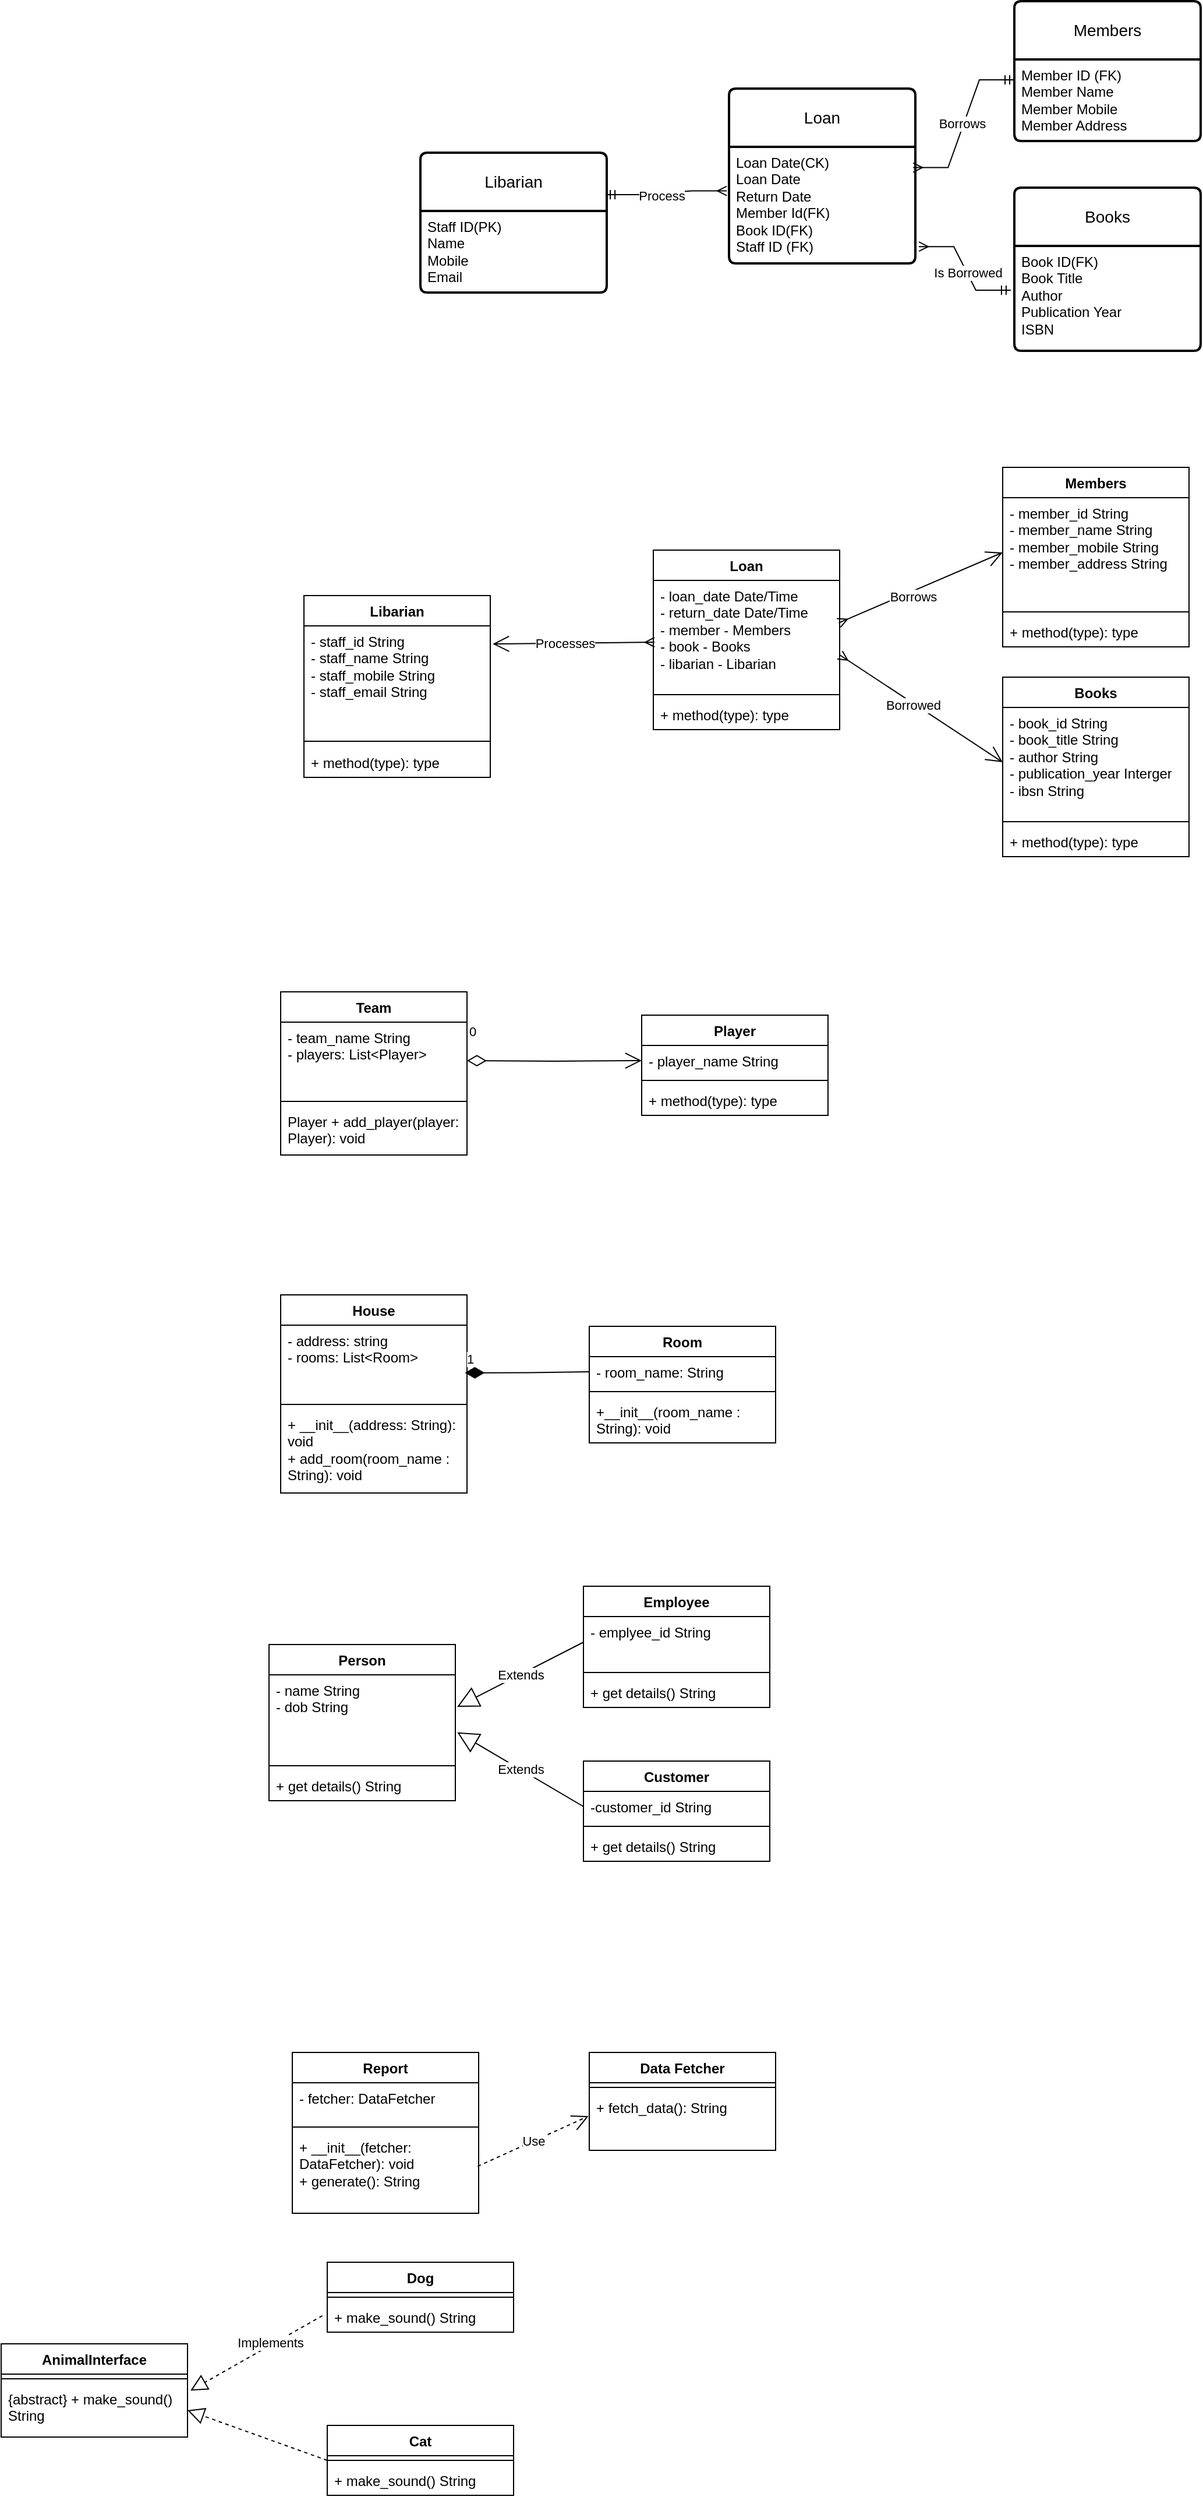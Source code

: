 <mxfile version="24.4.9" type="github">
  <diagram name="Page-1" id="__DIU5h5kTY2vrSWCCUe">
    <mxGraphModel dx="1446" dy="1442" grid="1" gridSize="10" guides="1" tooltips="1" connect="1" arrows="1" fold="1" page="1" pageScale="1" pageWidth="850" pageHeight="1100" math="0" shadow="0">
      <root>
        <mxCell id="0" />
        <mxCell id="1" parent="0" />
        <mxCell id="IKmc-VJ2x0gXi0Ftxa_Y-1" value="Books" style="swimlane;childLayout=stackLayout;horizontal=1;startSize=50;horizontalStack=0;rounded=1;fontSize=14;fontStyle=0;strokeWidth=2;resizeParent=0;resizeLast=1;shadow=0;dashed=0;align=center;arcSize=4;whiteSpace=wrap;html=1;" vertex="1" parent="1">
          <mxGeometry x="710" y="-540" width="160" height="140" as="geometry" />
        </mxCell>
        <mxCell id="IKmc-VJ2x0gXi0Ftxa_Y-2" value="Book ID(FK)&lt;div&gt;Book Title&lt;/div&gt;&lt;div&gt;Author&lt;/div&gt;&lt;div&gt;Publication Year&lt;/div&gt;&lt;div&gt;ISBN&lt;/div&gt;" style="align=left;strokeColor=none;fillColor=none;spacingLeft=4;fontSize=12;verticalAlign=top;resizable=0;rotatable=0;part=1;html=1;" vertex="1" parent="IKmc-VJ2x0gXi0Ftxa_Y-1">
          <mxGeometry y="50" width="160" height="90" as="geometry" />
        </mxCell>
        <mxCell id="IKmc-VJ2x0gXi0Ftxa_Y-3" value="Members" style="swimlane;childLayout=stackLayout;horizontal=1;startSize=50;horizontalStack=0;rounded=1;fontSize=14;fontStyle=0;strokeWidth=2;resizeParent=0;resizeLast=1;shadow=0;dashed=0;align=center;arcSize=4;whiteSpace=wrap;html=1;" vertex="1" parent="1">
          <mxGeometry x="710" y="-700" width="160" height="120" as="geometry" />
        </mxCell>
        <mxCell id="IKmc-VJ2x0gXi0Ftxa_Y-4" value="Member ID (FK)&lt;div&gt;Member Name&amp;nbsp;&lt;/div&gt;&lt;div&gt;Member Mobile&lt;/div&gt;&lt;div&gt;Member Address&lt;/div&gt;" style="align=left;strokeColor=none;fillColor=none;spacingLeft=4;fontSize=12;verticalAlign=top;resizable=0;rotatable=0;part=1;html=1;" vertex="1" parent="IKmc-VJ2x0gXi0Ftxa_Y-3">
          <mxGeometry y="50" width="160" height="70" as="geometry" />
        </mxCell>
        <mxCell id="IKmc-VJ2x0gXi0Ftxa_Y-5" value="Loan" style="swimlane;childLayout=stackLayout;horizontal=1;startSize=50;horizontalStack=0;rounded=1;fontSize=14;fontStyle=0;strokeWidth=2;resizeParent=0;resizeLast=1;shadow=0;dashed=0;align=center;arcSize=4;whiteSpace=wrap;html=1;" vertex="1" parent="1">
          <mxGeometry x="465" y="-625" width="160" height="150" as="geometry" />
        </mxCell>
        <mxCell id="IKmc-VJ2x0gXi0Ftxa_Y-6" value="&lt;div&gt;Loan Date(CK)&lt;/div&gt;Loan Date&lt;div&gt;Return Date&lt;/div&gt;&lt;div&gt;Member Id(FK)&lt;/div&gt;&lt;div&gt;Book ID(FK)&lt;/div&gt;&lt;div&gt;Staff ID (FK)&lt;/div&gt;" style="align=left;strokeColor=none;fillColor=none;spacingLeft=4;fontSize=12;verticalAlign=top;resizable=0;rotatable=0;part=1;html=1;" vertex="1" parent="IKmc-VJ2x0gXi0Ftxa_Y-5">
          <mxGeometry y="50" width="160" height="100" as="geometry" />
        </mxCell>
        <mxCell id="IKmc-VJ2x0gXi0Ftxa_Y-7" value="Libarian" style="swimlane;childLayout=stackLayout;horizontal=1;startSize=50;horizontalStack=0;rounded=1;fontSize=14;fontStyle=0;strokeWidth=2;resizeParent=0;resizeLast=1;shadow=0;dashed=0;align=center;arcSize=4;whiteSpace=wrap;html=1;" vertex="1" parent="1">
          <mxGeometry x="200" y="-570" width="160" height="120" as="geometry" />
        </mxCell>
        <mxCell id="IKmc-VJ2x0gXi0Ftxa_Y-8" value="Staff ID(PK)&lt;div&gt;Name&amp;nbsp;&lt;/div&gt;&lt;div&gt;Mobile&lt;/div&gt;&lt;div&gt;Email&lt;/div&gt;" style="align=left;strokeColor=none;fillColor=none;spacingLeft=4;fontSize=12;verticalAlign=top;resizable=0;rotatable=0;part=1;html=1;" vertex="1" parent="IKmc-VJ2x0gXi0Ftxa_Y-7">
          <mxGeometry y="50" width="160" height="70" as="geometry" />
        </mxCell>
        <mxCell id="IKmc-VJ2x0gXi0Ftxa_Y-10" value="" style="edgeStyle=entityRelationEdgeStyle;fontSize=12;html=1;endArrow=ERmany;rounded=0;exitX=-0.019;exitY=0.422;exitDx=0;exitDy=0;entryX=1.019;entryY=0.856;entryDx=0;entryDy=0;entryPerimeter=0;exitPerimeter=0;endFill=0;startArrow=ERmandOne;startFill=0;" edge="1" parent="1" source="IKmc-VJ2x0gXi0Ftxa_Y-2" target="IKmc-VJ2x0gXi0Ftxa_Y-6">
          <mxGeometry width="100" height="100" relative="1" as="geometry">
            <mxPoint x="570" y="-520" as="sourcePoint" />
            <mxPoint x="670" y="-620" as="targetPoint" />
          </mxGeometry>
        </mxCell>
        <mxCell id="IKmc-VJ2x0gXi0Ftxa_Y-15" value="Is Borrowed" style="edgeLabel;html=1;align=center;verticalAlign=middle;resizable=0;points=[];" vertex="1" connectable="0" parent="IKmc-VJ2x0gXi0Ftxa_Y-10">
          <mxGeometry x="-0.075" relative="1" as="geometry">
            <mxPoint as="offset" />
          </mxGeometry>
        </mxCell>
        <mxCell id="IKmc-VJ2x0gXi0Ftxa_Y-11" value="" style="edgeStyle=entityRelationEdgeStyle;fontSize=12;html=1;endArrow=ERmany;rounded=0;entryX=0.988;entryY=0.178;entryDx=0;entryDy=0;entryPerimeter=0;exitX=0;exitY=0.25;exitDx=0;exitDy=0;endFill=0;startArrow=ERmandOne;startFill=0;" edge="1" parent="1" source="IKmc-VJ2x0gXi0Ftxa_Y-4" target="IKmc-VJ2x0gXi0Ftxa_Y-6">
          <mxGeometry width="100" height="100" relative="1" as="geometry">
            <mxPoint x="640" y="-560" as="sourcePoint" />
            <mxPoint x="740" y="-660" as="targetPoint" />
          </mxGeometry>
        </mxCell>
        <mxCell id="IKmc-VJ2x0gXi0Ftxa_Y-14" value="Borrows" style="edgeLabel;html=1;align=center;verticalAlign=middle;resizable=0;points=[];" vertex="1" connectable="0" parent="IKmc-VJ2x0gXi0Ftxa_Y-11">
          <mxGeometry x="0.001" y="-2" relative="1" as="geometry">
            <mxPoint as="offset" />
          </mxGeometry>
        </mxCell>
        <mxCell id="IKmc-VJ2x0gXi0Ftxa_Y-12" value="" style="edgeStyle=entityRelationEdgeStyle;fontSize=12;html=1;endArrow=ERmany;rounded=0;entryX=-0.012;entryY=0.378;entryDx=0;entryDy=0;entryPerimeter=0;exitX=0.994;exitY=0.371;exitDx=0;exitDy=0;exitPerimeter=0;endFill=0;startArrow=ERmandOne;startFill=0;" edge="1" parent="1" target="IKmc-VJ2x0gXi0Ftxa_Y-6">
          <mxGeometry width="100" height="100" relative="1" as="geometry">
            <mxPoint x="359.04" y="-534.03" as="sourcePoint" />
            <mxPoint x="670" y="-620" as="targetPoint" />
          </mxGeometry>
        </mxCell>
        <mxCell id="IKmc-VJ2x0gXi0Ftxa_Y-13" value="Process" style="edgeLabel;html=1;align=center;verticalAlign=middle;resizable=0;points=[];" vertex="1" connectable="0" parent="IKmc-VJ2x0gXi0Ftxa_Y-12">
          <mxGeometry x="-0.074" y="-2" relative="1" as="geometry">
            <mxPoint as="offset" />
          </mxGeometry>
        </mxCell>
        <mxCell id="IKmc-VJ2x0gXi0Ftxa_Y-16" value="Books" style="swimlane;fontStyle=1;align=center;verticalAlign=top;childLayout=stackLayout;horizontal=1;startSize=26;horizontalStack=0;resizeParent=1;resizeParentMax=0;resizeLast=0;collapsible=1;marginBottom=0;whiteSpace=wrap;html=1;" vertex="1" parent="1">
          <mxGeometry x="700" y="-120" width="160" height="154" as="geometry" />
        </mxCell>
        <mxCell id="IKmc-VJ2x0gXi0Ftxa_Y-17" value="&lt;span style=&quot;text-wrap: nowrap;&quot;&gt;- book_id String&lt;/span&gt;&lt;div style=&quot;text-wrap: nowrap;&quot;&gt;- book_title&amp;nbsp;&lt;span style=&quot;background-color: initial;&quot;&gt;String&lt;/span&gt;&lt;/div&gt;&lt;div style=&quot;text-wrap: nowrap;&quot;&gt;- author&amp;nbsp;&lt;span style=&quot;background-color: initial;&quot;&gt;String&lt;/span&gt;&lt;/div&gt;&lt;div style=&quot;text-wrap: nowrap;&quot;&gt;- publication_year Interger&lt;/div&gt;&lt;div style=&quot;text-wrap: nowrap;&quot;&gt;- ibsn String&lt;/div&gt;" style="text;strokeColor=none;fillColor=none;align=left;verticalAlign=top;spacingLeft=4;spacingRight=4;overflow=hidden;rotatable=0;points=[[0,0.5],[1,0.5]];portConstraint=eastwest;whiteSpace=wrap;html=1;" vertex="1" parent="IKmc-VJ2x0gXi0Ftxa_Y-16">
          <mxGeometry y="26" width="160" height="94" as="geometry" />
        </mxCell>
        <mxCell id="IKmc-VJ2x0gXi0Ftxa_Y-18" value="" style="line;strokeWidth=1;fillColor=none;align=left;verticalAlign=middle;spacingTop=-1;spacingLeft=3;spacingRight=3;rotatable=0;labelPosition=right;points=[];portConstraint=eastwest;strokeColor=inherit;" vertex="1" parent="IKmc-VJ2x0gXi0Ftxa_Y-16">
          <mxGeometry y="120" width="160" height="8" as="geometry" />
        </mxCell>
        <mxCell id="IKmc-VJ2x0gXi0Ftxa_Y-19" value="+ method(type): type" style="text;strokeColor=none;fillColor=none;align=left;verticalAlign=top;spacingLeft=4;spacingRight=4;overflow=hidden;rotatable=0;points=[[0,0.5],[1,0.5]];portConstraint=eastwest;whiteSpace=wrap;html=1;" vertex="1" parent="IKmc-VJ2x0gXi0Ftxa_Y-16">
          <mxGeometry y="128" width="160" height="26" as="geometry" />
        </mxCell>
        <mxCell id="IKmc-VJ2x0gXi0Ftxa_Y-20" value="Members" style="swimlane;fontStyle=1;align=center;verticalAlign=top;childLayout=stackLayout;horizontal=1;startSize=26;horizontalStack=0;resizeParent=1;resizeParentMax=0;resizeLast=0;collapsible=1;marginBottom=0;whiteSpace=wrap;html=1;" vertex="1" parent="1">
          <mxGeometry x="700" y="-300" width="160" height="154" as="geometry" />
        </mxCell>
        <mxCell id="IKmc-VJ2x0gXi0Ftxa_Y-21" value="&lt;span style=&quot;text-wrap: nowrap;&quot;&gt;- member_id String&lt;/span&gt;&lt;div style=&quot;text-wrap: nowrap;&quot;&gt;- member_name&amp;nbsp;&lt;span style=&quot;background-color: initial;&quot;&gt;String&lt;/span&gt;&lt;/div&gt;&lt;div style=&quot;text-wrap: nowrap;&quot;&gt;- member_mobile&amp;nbsp;&lt;span style=&quot;background-color: initial;&quot;&gt;String&lt;/span&gt;&lt;/div&gt;&lt;div style=&quot;text-wrap: nowrap;&quot;&gt;- member_address&amp;nbsp;&lt;span style=&quot;background-color: initial;&quot;&gt;String&lt;/span&gt;&lt;/div&gt;" style="text;strokeColor=none;fillColor=none;align=left;verticalAlign=top;spacingLeft=4;spacingRight=4;overflow=hidden;rotatable=0;points=[[0,0.5],[1,0.5]];portConstraint=eastwest;whiteSpace=wrap;html=1;" vertex="1" parent="IKmc-VJ2x0gXi0Ftxa_Y-20">
          <mxGeometry y="26" width="160" height="94" as="geometry" />
        </mxCell>
        <mxCell id="IKmc-VJ2x0gXi0Ftxa_Y-22" value="" style="line;strokeWidth=1;fillColor=none;align=left;verticalAlign=middle;spacingTop=-1;spacingLeft=3;spacingRight=3;rotatable=0;labelPosition=right;points=[];portConstraint=eastwest;strokeColor=inherit;" vertex="1" parent="IKmc-VJ2x0gXi0Ftxa_Y-20">
          <mxGeometry y="120" width="160" height="8" as="geometry" />
        </mxCell>
        <mxCell id="IKmc-VJ2x0gXi0Ftxa_Y-23" value="+ method(type): type" style="text;strokeColor=none;fillColor=none;align=left;verticalAlign=top;spacingLeft=4;spacingRight=4;overflow=hidden;rotatable=0;points=[[0,0.5],[1,0.5]];portConstraint=eastwest;whiteSpace=wrap;html=1;" vertex="1" parent="IKmc-VJ2x0gXi0Ftxa_Y-20">
          <mxGeometry y="128" width="160" height="26" as="geometry" />
        </mxCell>
        <mxCell id="IKmc-VJ2x0gXi0Ftxa_Y-24" value="Loan" style="swimlane;fontStyle=1;align=center;verticalAlign=top;childLayout=stackLayout;horizontal=1;startSize=26;horizontalStack=0;resizeParent=1;resizeParentMax=0;resizeLast=0;collapsible=1;marginBottom=0;whiteSpace=wrap;html=1;" vertex="1" parent="1">
          <mxGeometry x="400" y="-229" width="160" height="154" as="geometry" />
        </mxCell>
        <mxCell id="IKmc-VJ2x0gXi0Ftxa_Y-25" value="&lt;div style=&quot;text-wrap: nowrap;&quot;&gt;- loan_date&amp;nbsp;&lt;span style=&quot;background-color: initial;&quot;&gt;Date/Time&lt;/span&gt;&lt;/div&gt;&lt;div style=&quot;text-wrap: nowrap;&quot;&gt;- return_date Date/Time&lt;/div&gt;&lt;div style=&quot;text-wrap: nowrap;&quot;&gt;- member - Members&lt;/div&gt;&lt;div style=&quot;text-wrap: nowrap;&quot;&gt;&lt;span style=&quot;background-color: initial;&quot;&gt;- book - Books&lt;/span&gt;&lt;/div&gt;&lt;div style=&quot;text-wrap: nowrap;&quot;&gt;- libarian - Libarian&lt;/div&gt;" style="text;strokeColor=none;fillColor=none;align=left;verticalAlign=top;spacingLeft=4;spacingRight=4;overflow=hidden;rotatable=0;points=[[0,0.5],[1,0.5]];portConstraint=eastwest;whiteSpace=wrap;html=1;" vertex="1" parent="IKmc-VJ2x0gXi0Ftxa_Y-24">
          <mxGeometry y="26" width="160" height="94" as="geometry" />
        </mxCell>
        <mxCell id="IKmc-VJ2x0gXi0Ftxa_Y-26" value="" style="line;strokeWidth=1;fillColor=none;align=left;verticalAlign=middle;spacingTop=-1;spacingLeft=3;spacingRight=3;rotatable=0;labelPosition=right;points=[];portConstraint=eastwest;strokeColor=inherit;" vertex="1" parent="IKmc-VJ2x0gXi0Ftxa_Y-24">
          <mxGeometry y="120" width="160" height="8" as="geometry" />
        </mxCell>
        <mxCell id="IKmc-VJ2x0gXi0Ftxa_Y-27" value="+ method(type): type" style="text;strokeColor=none;fillColor=none;align=left;verticalAlign=top;spacingLeft=4;spacingRight=4;overflow=hidden;rotatable=0;points=[[0,0.5],[1,0.5]];portConstraint=eastwest;whiteSpace=wrap;html=1;" vertex="1" parent="IKmc-VJ2x0gXi0Ftxa_Y-24">
          <mxGeometry y="128" width="160" height="26" as="geometry" />
        </mxCell>
        <mxCell id="IKmc-VJ2x0gXi0Ftxa_Y-28" value="Libarian" style="swimlane;fontStyle=1;align=center;verticalAlign=top;childLayout=stackLayout;horizontal=1;startSize=26;horizontalStack=0;resizeParent=1;resizeParentMax=0;resizeLast=0;collapsible=1;marginBottom=0;whiteSpace=wrap;html=1;" vertex="1" parent="1">
          <mxGeometry x="100" y="-190" width="160" height="156" as="geometry" />
        </mxCell>
        <mxCell id="IKmc-VJ2x0gXi0Ftxa_Y-29" value="- staff_id String&lt;div&gt;- staff_name String&lt;/div&gt;&lt;div&gt;- staff_mobile String&lt;/div&gt;&lt;div&gt;- staff_email String&lt;/div&gt;" style="text;strokeColor=none;fillColor=none;align=left;verticalAlign=top;spacingLeft=4;spacingRight=4;overflow=hidden;rotatable=0;points=[[0,0.5],[1,0.5]];portConstraint=eastwest;whiteSpace=wrap;html=1;" vertex="1" parent="IKmc-VJ2x0gXi0Ftxa_Y-28">
          <mxGeometry y="26" width="160" height="94" as="geometry" />
        </mxCell>
        <mxCell id="IKmc-VJ2x0gXi0Ftxa_Y-30" value="" style="line;strokeWidth=1;fillColor=none;align=left;verticalAlign=middle;spacingTop=-1;spacingLeft=3;spacingRight=3;rotatable=0;labelPosition=right;points=[];portConstraint=eastwest;strokeColor=inherit;" vertex="1" parent="IKmc-VJ2x0gXi0Ftxa_Y-28">
          <mxGeometry y="120" width="160" height="10" as="geometry" />
        </mxCell>
        <mxCell id="IKmc-VJ2x0gXi0Ftxa_Y-31" value="+ method(type): type" style="text;strokeColor=none;fillColor=none;align=left;verticalAlign=top;spacingLeft=4;spacingRight=4;overflow=hidden;rotatable=0;points=[[0,0.5],[1,0.5]];portConstraint=eastwest;whiteSpace=wrap;html=1;" vertex="1" parent="IKmc-VJ2x0gXi0Ftxa_Y-28">
          <mxGeometry y="130" width="160" height="26" as="geometry" />
        </mxCell>
        <mxCell id="IKmc-VJ2x0gXi0Ftxa_Y-37" value="" style="endArrow=open;endFill=1;endSize=12;html=1;rounded=0;entryX=1.013;entryY=0.591;entryDx=0;entryDy=0;entryPerimeter=0;startArrow=ERmany;startFill=0;" edge="1" parent="1">
          <mxGeometry width="160" relative="1" as="geometry">
            <mxPoint x="401" y="-150" as="sourcePoint" />
            <mxPoint x="262.08" y="-148.446" as="targetPoint" />
          </mxGeometry>
        </mxCell>
        <mxCell id="IKmc-VJ2x0gXi0Ftxa_Y-42" value="Processes" style="edgeLabel;html=1;align=center;verticalAlign=middle;resizable=0;points=[];" vertex="1" connectable="0" parent="IKmc-VJ2x0gXi0Ftxa_Y-37">
          <mxGeometry x="0.109" relative="1" as="geometry">
            <mxPoint as="offset" />
          </mxGeometry>
        </mxCell>
        <mxCell id="IKmc-VJ2x0gXi0Ftxa_Y-38" value="" style="endArrow=open;endFill=1;endSize=12;html=1;rounded=0;entryX=0;entryY=0.5;entryDx=0;entryDy=0;exitX=0.995;exitY=0.388;exitDx=0;exitDy=0;exitPerimeter=0;startArrow=ERmany;startFill=0;" edge="1" parent="1" source="IKmc-VJ2x0gXi0Ftxa_Y-25" target="IKmc-VJ2x0gXi0Ftxa_Y-21">
          <mxGeometry width="160" relative="1" as="geometry">
            <mxPoint x="510" y="-40" as="sourcePoint" />
            <mxPoint x="670" y="-40" as="targetPoint" />
          </mxGeometry>
        </mxCell>
        <mxCell id="IKmc-VJ2x0gXi0Ftxa_Y-41" value="Borrows" style="edgeLabel;html=1;align=center;verticalAlign=middle;resizable=0;points=[];" vertex="1" connectable="0" parent="IKmc-VJ2x0gXi0Ftxa_Y-38">
          <mxGeometry x="-0.128" y="-4" relative="1" as="geometry">
            <mxPoint as="offset" />
          </mxGeometry>
        </mxCell>
        <mxCell id="IKmc-VJ2x0gXi0Ftxa_Y-39" value="" style="endArrow=open;endFill=1;endSize=12;html=1;rounded=0;entryX=0;entryY=0.5;entryDx=0;entryDy=0;exitX=1.001;exitY=0.681;exitDx=0;exitDy=0;exitPerimeter=0;startArrow=ERmany;startFill=0;" edge="1" parent="1" source="IKmc-VJ2x0gXi0Ftxa_Y-25" target="IKmc-VJ2x0gXi0Ftxa_Y-17">
          <mxGeometry width="160" relative="1" as="geometry">
            <mxPoint x="420" as="sourcePoint" />
            <mxPoint x="580" as="targetPoint" />
          </mxGeometry>
        </mxCell>
        <mxCell id="IKmc-VJ2x0gXi0Ftxa_Y-40" value="Borrowed" style="edgeLabel;html=1;align=center;verticalAlign=middle;resizable=0;points=[];" vertex="1" connectable="0" parent="IKmc-VJ2x0gXi0Ftxa_Y-39">
          <mxGeometry x="-0.091" y="-1" relative="1" as="geometry">
            <mxPoint as="offset" />
          </mxGeometry>
        </mxCell>
        <mxCell id="IKmc-VJ2x0gXi0Ftxa_Y-43" value="Player" style="swimlane;fontStyle=1;align=center;verticalAlign=top;childLayout=stackLayout;horizontal=1;startSize=26;horizontalStack=0;resizeParent=1;resizeParentMax=0;resizeLast=0;collapsible=1;marginBottom=0;whiteSpace=wrap;html=1;" vertex="1" parent="1">
          <mxGeometry x="390" y="170" width="160" height="86" as="geometry" />
        </mxCell>
        <mxCell id="IKmc-VJ2x0gXi0Ftxa_Y-44" value="- player_name String" style="text;strokeColor=none;fillColor=none;align=left;verticalAlign=top;spacingLeft=4;spacingRight=4;overflow=hidden;rotatable=0;points=[[0,0.5],[1,0.5]];portConstraint=eastwest;whiteSpace=wrap;html=1;" vertex="1" parent="IKmc-VJ2x0gXi0Ftxa_Y-43">
          <mxGeometry y="26" width="160" height="26" as="geometry" />
        </mxCell>
        <mxCell id="IKmc-VJ2x0gXi0Ftxa_Y-45" value="" style="line;strokeWidth=1;fillColor=none;align=left;verticalAlign=middle;spacingTop=-1;spacingLeft=3;spacingRight=3;rotatable=0;labelPosition=right;points=[];portConstraint=eastwest;strokeColor=inherit;" vertex="1" parent="IKmc-VJ2x0gXi0Ftxa_Y-43">
          <mxGeometry y="52" width="160" height="8" as="geometry" />
        </mxCell>
        <mxCell id="IKmc-VJ2x0gXi0Ftxa_Y-46" value="+ method(type): type" style="text;strokeColor=none;fillColor=none;align=left;verticalAlign=top;spacingLeft=4;spacingRight=4;overflow=hidden;rotatable=0;points=[[0,0.5],[1,0.5]];portConstraint=eastwest;whiteSpace=wrap;html=1;" vertex="1" parent="IKmc-VJ2x0gXi0Ftxa_Y-43">
          <mxGeometry y="60" width="160" height="26" as="geometry" />
        </mxCell>
        <mxCell id="IKmc-VJ2x0gXi0Ftxa_Y-47" value="Team" style="swimlane;fontStyle=1;align=center;verticalAlign=top;childLayout=stackLayout;horizontal=1;startSize=26;horizontalStack=0;resizeParent=1;resizeParentMax=0;resizeLast=0;collapsible=1;marginBottom=0;whiteSpace=wrap;html=1;" vertex="1" parent="1">
          <mxGeometry x="80" y="150" width="160" height="140" as="geometry" />
        </mxCell>
        <mxCell id="IKmc-VJ2x0gXi0Ftxa_Y-48" value="- team_name String&lt;div&gt;- players: List&amp;lt;Player&amp;gt;&lt;/div&gt;" style="text;strokeColor=none;fillColor=none;align=left;verticalAlign=top;spacingLeft=4;spacingRight=4;overflow=hidden;rotatable=0;points=[[0,0.5],[1,0.5]];portConstraint=eastwest;whiteSpace=wrap;html=1;" vertex="1" parent="IKmc-VJ2x0gXi0Ftxa_Y-47">
          <mxGeometry y="26" width="160" height="64" as="geometry" />
        </mxCell>
        <mxCell id="IKmc-VJ2x0gXi0Ftxa_Y-49" value="" style="line;strokeWidth=1;fillColor=none;align=left;verticalAlign=middle;spacingTop=-1;spacingLeft=3;spacingRight=3;rotatable=0;labelPosition=right;points=[];portConstraint=eastwest;strokeColor=inherit;" vertex="1" parent="IKmc-VJ2x0gXi0Ftxa_Y-47">
          <mxGeometry y="90" width="160" height="8" as="geometry" />
        </mxCell>
        <mxCell id="IKmc-VJ2x0gXi0Ftxa_Y-50" value="&lt;div&gt;Player + add_player(player: Player): void&lt;br&gt;&lt;/div&gt;" style="text;strokeColor=none;fillColor=none;align=left;verticalAlign=top;spacingLeft=4;spacingRight=4;overflow=hidden;rotatable=0;points=[[0,0.5],[1,0.5]];portConstraint=eastwest;whiteSpace=wrap;html=1;" vertex="1" parent="IKmc-VJ2x0gXi0Ftxa_Y-47">
          <mxGeometry y="98" width="160" height="42" as="geometry" />
        </mxCell>
        <mxCell id="IKmc-VJ2x0gXi0Ftxa_Y-51" value="0&lt;div&gt;&lt;br&gt;&lt;/div&gt;" style="endArrow=open;html=1;endSize=12;startArrow=diamondThin;startSize=14;startFill=0;edgeStyle=orthogonalEdgeStyle;align=left;verticalAlign=bottom;rounded=0;entryX=0;entryY=0.5;entryDx=0;entryDy=0;" edge="1" parent="1" target="IKmc-VJ2x0gXi0Ftxa_Y-44">
          <mxGeometry x="-1" y="3" relative="1" as="geometry">
            <mxPoint x="240" y="209" as="sourcePoint" />
            <mxPoint x="670" y="200" as="targetPoint" />
          </mxGeometry>
        </mxCell>
        <mxCell id="IKmc-VJ2x0gXi0Ftxa_Y-55" value="Room" style="swimlane;fontStyle=1;align=center;verticalAlign=top;childLayout=stackLayout;horizontal=1;startSize=26;horizontalStack=0;resizeParent=1;resizeParentMax=0;resizeLast=0;collapsible=1;marginBottom=0;whiteSpace=wrap;html=1;" vertex="1" parent="1">
          <mxGeometry x="345" y="437" width="160" height="100" as="geometry" />
        </mxCell>
        <mxCell id="IKmc-VJ2x0gXi0Ftxa_Y-56" value="- room_name: String" style="text;strokeColor=none;fillColor=none;align=left;verticalAlign=top;spacingLeft=4;spacingRight=4;overflow=hidden;rotatable=0;points=[[0,0.5],[1,0.5]];portConstraint=eastwest;whiteSpace=wrap;html=1;" vertex="1" parent="IKmc-VJ2x0gXi0Ftxa_Y-55">
          <mxGeometry y="26" width="160" height="26" as="geometry" />
        </mxCell>
        <mxCell id="IKmc-VJ2x0gXi0Ftxa_Y-57" value="" style="line;strokeWidth=1;fillColor=none;align=left;verticalAlign=middle;spacingTop=-1;spacingLeft=3;spacingRight=3;rotatable=0;labelPosition=right;points=[];portConstraint=eastwest;strokeColor=inherit;" vertex="1" parent="IKmc-VJ2x0gXi0Ftxa_Y-55">
          <mxGeometry y="52" width="160" height="8" as="geometry" />
        </mxCell>
        <mxCell id="IKmc-VJ2x0gXi0Ftxa_Y-58" value="+__init__(room_name : String): void" style="text;strokeColor=none;fillColor=none;align=left;verticalAlign=top;spacingLeft=4;spacingRight=4;overflow=hidden;rotatable=0;points=[[0,0.5],[1,0.5]];portConstraint=eastwest;whiteSpace=wrap;html=1;" vertex="1" parent="IKmc-VJ2x0gXi0Ftxa_Y-55">
          <mxGeometry y="60" width="160" height="40" as="geometry" />
        </mxCell>
        <mxCell id="IKmc-VJ2x0gXi0Ftxa_Y-59" value="House" style="swimlane;fontStyle=1;align=center;verticalAlign=top;childLayout=stackLayout;horizontal=1;startSize=26;horizontalStack=0;resizeParent=1;resizeParentMax=0;resizeLast=0;collapsible=1;marginBottom=0;whiteSpace=wrap;html=1;" vertex="1" parent="1">
          <mxGeometry x="80" y="410" width="160" height="170" as="geometry" />
        </mxCell>
        <mxCell id="IKmc-VJ2x0gXi0Ftxa_Y-60" value="- address: string&lt;div&gt;- rooms: List&amp;lt;Room&amp;gt;&lt;/div&gt;" style="text;strokeColor=none;fillColor=none;align=left;verticalAlign=top;spacingLeft=4;spacingRight=4;overflow=hidden;rotatable=0;points=[[0,0.5],[1,0.5]];portConstraint=eastwest;whiteSpace=wrap;html=1;" vertex="1" parent="IKmc-VJ2x0gXi0Ftxa_Y-59">
          <mxGeometry y="26" width="160" height="64" as="geometry" />
        </mxCell>
        <mxCell id="IKmc-VJ2x0gXi0Ftxa_Y-61" value="" style="line;strokeWidth=1;fillColor=none;align=left;verticalAlign=middle;spacingTop=-1;spacingLeft=3;spacingRight=3;rotatable=0;labelPosition=right;points=[];portConstraint=eastwest;strokeColor=inherit;" vertex="1" parent="IKmc-VJ2x0gXi0Ftxa_Y-59">
          <mxGeometry y="90" width="160" height="8" as="geometry" />
        </mxCell>
        <mxCell id="IKmc-VJ2x0gXi0Ftxa_Y-62" value="&lt;div&gt;+ __init__(address: String): void&lt;/div&gt;+ add_room(room_name : String): void" style="text;strokeColor=none;fillColor=none;align=left;verticalAlign=top;spacingLeft=4;spacingRight=4;overflow=hidden;rotatable=0;points=[[0,0.5],[1,0.5]];portConstraint=eastwest;whiteSpace=wrap;html=1;" vertex="1" parent="IKmc-VJ2x0gXi0Ftxa_Y-59">
          <mxGeometry y="98" width="160" height="72" as="geometry" />
        </mxCell>
        <mxCell id="IKmc-VJ2x0gXi0Ftxa_Y-63" value="1" style="endArrow=none;html=1;endSize=12;startArrow=diamondThin;startSize=14;startFill=1;edgeStyle=orthogonalEdgeStyle;align=left;verticalAlign=bottom;rounded=0;exitX=0.989;exitY=0.638;exitDx=0;exitDy=0;exitPerimeter=0;entryX=0;entryY=0.5;entryDx=0;entryDy=0;endFill=0;" edge="1" parent="1" source="IKmc-VJ2x0gXi0Ftxa_Y-60" target="IKmc-VJ2x0gXi0Ftxa_Y-56">
          <mxGeometry x="-1" y="3" relative="1" as="geometry">
            <mxPoint x="250" y="480" as="sourcePoint" />
            <mxPoint x="410" y="480" as="targetPoint" />
          </mxGeometry>
        </mxCell>
        <mxCell id="IKmc-VJ2x0gXi0Ftxa_Y-64" value="Employee" style="swimlane;fontStyle=1;align=center;verticalAlign=top;childLayout=stackLayout;horizontal=1;startSize=26;horizontalStack=0;resizeParent=1;resizeParentMax=0;resizeLast=0;collapsible=1;marginBottom=0;whiteSpace=wrap;html=1;" vertex="1" parent="1">
          <mxGeometry x="340" y="660" width="160" height="104" as="geometry" />
        </mxCell>
        <mxCell id="IKmc-VJ2x0gXi0Ftxa_Y-65" value="- emplyee_id String" style="text;strokeColor=none;fillColor=none;align=left;verticalAlign=top;spacingLeft=4;spacingRight=4;overflow=hidden;rotatable=0;points=[[0,0.5],[1,0.5]];portConstraint=eastwest;whiteSpace=wrap;html=1;" vertex="1" parent="IKmc-VJ2x0gXi0Ftxa_Y-64">
          <mxGeometry y="26" width="160" height="44" as="geometry" />
        </mxCell>
        <mxCell id="IKmc-VJ2x0gXi0Ftxa_Y-66" value="" style="line;strokeWidth=1;fillColor=none;align=left;verticalAlign=middle;spacingTop=-1;spacingLeft=3;spacingRight=3;rotatable=0;labelPosition=right;points=[];portConstraint=eastwest;strokeColor=inherit;" vertex="1" parent="IKmc-VJ2x0gXi0Ftxa_Y-64">
          <mxGeometry y="70" width="160" height="8" as="geometry" />
        </mxCell>
        <mxCell id="IKmc-VJ2x0gXi0Ftxa_Y-67" value="+ get details() String" style="text;strokeColor=none;fillColor=none;align=left;verticalAlign=top;spacingLeft=4;spacingRight=4;overflow=hidden;rotatable=0;points=[[0,0.5],[1,0.5]];portConstraint=eastwest;whiteSpace=wrap;html=1;" vertex="1" parent="IKmc-VJ2x0gXi0Ftxa_Y-64">
          <mxGeometry y="78" width="160" height="26" as="geometry" />
        </mxCell>
        <mxCell id="IKmc-VJ2x0gXi0Ftxa_Y-68" value="Person" style="swimlane;fontStyle=1;align=center;verticalAlign=top;childLayout=stackLayout;horizontal=1;startSize=26;horizontalStack=0;resizeParent=1;resizeParentMax=0;resizeLast=0;collapsible=1;marginBottom=0;whiteSpace=wrap;html=1;" vertex="1" parent="1">
          <mxGeometry x="70" y="710" width="160" height="134" as="geometry" />
        </mxCell>
        <mxCell id="IKmc-VJ2x0gXi0Ftxa_Y-69" value="- name String&lt;div&gt;- dob String&lt;/div&gt;" style="text;strokeColor=none;fillColor=none;align=left;verticalAlign=top;spacingLeft=4;spacingRight=4;overflow=hidden;rotatable=0;points=[[0,0.5],[1,0.5]];portConstraint=eastwest;whiteSpace=wrap;html=1;" vertex="1" parent="IKmc-VJ2x0gXi0Ftxa_Y-68">
          <mxGeometry y="26" width="160" height="74" as="geometry" />
        </mxCell>
        <mxCell id="IKmc-VJ2x0gXi0Ftxa_Y-70" value="" style="line;strokeWidth=1;fillColor=none;align=left;verticalAlign=middle;spacingTop=-1;spacingLeft=3;spacingRight=3;rotatable=0;labelPosition=right;points=[];portConstraint=eastwest;strokeColor=inherit;" vertex="1" parent="IKmc-VJ2x0gXi0Ftxa_Y-68">
          <mxGeometry y="100" width="160" height="8" as="geometry" />
        </mxCell>
        <mxCell id="IKmc-VJ2x0gXi0Ftxa_Y-71" value="+ get details() String" style="text;strokeColor=none;fillColor=none;align=left;verticalAlign=top;spacingLeft=4;spacingRight=4;overflow=hidden;rotatable=0;points=[[0,0.5],[1,0.5]];portConstraint=eastwest;whiteSpace=wrap;html=1;" vertex="1" parent="IKmc-VJ2x0gXi0Ftxa_Y-68">
          <mxGeometry y="108" width="160" height="26" as="geometry" />
        </mxCell>
        <mxCell id="IKmc-VJ2x0gXi0Ftxa_Y-72" value="Customer" style="swimlane;fontStyle=1;align=center;verticalAlign=top;childLayout=stackLayout;horizontal=1;startSize=26;horizontalStack=0;resizeParent=1;resizeParentMax=0;resizeLast=0;collapsible=1;marginBottom=0;whiteSpace=wrap;html=1;" vertex="1" parent="1">
          <mxGeometry x="340" y="810" width="160" height="86" as="geometry" />
        </mxCell>
        <mxCell id="IKmc-VJ2x0gXi0Ftxa_Y-73" value="-customer_id String" style="text;strokeColor=none;fillColor=none;align=left;verticalAlign=top;spacingLeft=4;spacingRight=4;overflow=hidden;rotatable=0;points=[[0,0.5],[1,0.5]];portConstraint=eastwest;whiteSpace=wrap;html=1;" vertex="1" parent="IKmc-VJ2x0gXi0Ftxa_Y-72">
          <mxGeometry y="26" width="160" height="26" as="geometry" />
        </mxCell>
        <mxCell id="IKmc-VJ2x0gXi0Ftxa_Y-74" value="" style="line;strokeWidth=1;fillColor=none;align=left;verticalAlign=middle;spacingTop=-1;spacingLeft=3;spacingRight=3;rotatable=0;labelPosition=right;points=[];portConstraint=eastwest;strokeColor=inherit;" vertex="1" parent="IKmc-VJ2x0gXi0Ftxa_Y-72">
          <mxGeometry y="52" width="160" height="8" as="geometry" />
        </mxCell>
        <mxCell id="IKmc-VJ2x0gXi0Ftxa_Y-75" value="+ get details() String" style="text;strokeColor=none;fillColor=none;align=left;verticalAlign=top;spacingLeft=4;spacingRight=4;overflow=hidden;rotatable=0;points=[[0,0.5],[1,0.5]];portConstraint=eastwest;whiteSpace=wrap;html=1;" vertex="1" parent="IKmc-VJ2x0gXi0Ftxa_Y-72">
          <mxGeometry y="60" width="160" height="26" as="geometry" />
        </mxCell>
        <mxCell id="IKmc-VJ2x0gXi0Ftxa_Y-76" value="Extends" style="endArrow=block;endSize=16;endFill=0;html=1;rounded=0;exitX=0;exitY=0.5;exitDx=0;exitDy=0;entryX=1.01;entryY=0.666;entryDx=0;entryDy=0;entryPerimeter=0;" edge="1" parent="1" source="IKmc-VJ2x0gXi0Ftxa_Y-73" target="IKmc-VJ2x0gXi0Ftxa_Y-69">
          <mxGeometry width="160" relative="1" as="geometry">
            <mxPoint x="210" y="780" as="sourcePoint" />
            <mxPoint x="370" y="780" as="targetPoint" />
          </mxGeometry>
        </mxCell>
        <mxCell id="IKmc-VJ2x0gXi0Ftxa_Y-77" value="Extends" style="endArrow=block;endSize=16;endFill=0;html=1;rounded=0;exitX=0;exitY=0.5;exitDx=0;exitDy=0;entryX=1.01;entryY=0.371;entryDx=0;entryDy=0;entryPerimeter=0;" edge="1" parent="1" source="IKmc-VJ2x0gXi0Ftxa_Y-65" target="IKmc-VJ2x0gXi0Ftxa_Y-69">
          <mxGeometry width="160" relative="1" as="geometry">
            <mxPoint x="210" y="780" as="sourcePoint" />
            <mxPoint x="370" y="780" as="targetPoint" />
          </mxGeometry>
        </mxCell>
        <mxCell id="IKmc-VJ2x0gXi0Ftxa_Y-78" value="Report" style="swimlane;fontStyle=1;align=center;verticalAlign=top;childLayout=stackLayout;horizontal=1;startSize=26;horizontalStack=0;resizeParent=1;resizeParentMax=0;resizeLast=0;collapsible=1;marginBottom=0;whiteSpace=wrap;html=1;" vertex="1" parent="1">
          <mxGeometry x="90" y="1060" width="160" height="138" as="geometry" />
        </mxCell>
        <mxCell id="IKmc-VJ2x0gXi0Ftxa_Y-79" value="&lt;font style=&quot;font-size: 12px;&quot; face=&quot;Helvetica&quot;&gt;- fetcher: DataFetcher&lt;/font&gt;" style="text;strokeColor=none;fillColor=none;align=left;verticalAlign=top;spacingLeft=4;spacingRight=4;overflow=hidden;rotatable=0;points=[[0,0.5],[1,0.5]];portConstraint=eastwest;whiteSpace=wrap;html=1;" vertex="1" parent="IKmc-VJ2x0gXi0Ftxa_Y-78">
          <mxGeometry y="26" width="160" height="34" as="geometry" />
        </mxCell>
        <mxCell id="IKmc-VJ2x0gXi0Ftxa_Y-80" value="" style="line;strokeWidth=1;fillColor=none;align=left;verticalAlign=middle;spacingTop=-1;spacingLeft=3;spacingRight=3;rotatable=0;labelPosition=right;points=[];portConstraint=eastwest;strokeColor=inherit;" vertex="1" parent="IKmc-VJ2x0gXi0Ftxa_Y-78">
          <mxGeometry y="60" width="160" height="8" as="geometry" />
        </mxCell>
        <mxCell id="IKmc-VJ2x0gXi0Ftxa_Y-81" value="&lt;span style=&quot;font-family: Arial, sans-serif;&quot;&gt;&lt;font style=&quot;font-size: 12px;&quot;&gt;+ __init__(fetcher: DataFetcher): void&lt;/font&gt;&lt;/span&gt;&lt;div style=&quot;&quot;&gt;&lt;font style=&quot;font-size: 12px;&quot;&gt;&lt;span style=&quot;font-family: Arial, sans-serif;&quot;&gt;+ generate(): String&lt;/span&gt;&lt;span style=&quot;font-family: Arial, sans-serif;&quot;&gt;&lt;br&gt;&lt;/span&gt;&lt;/font&gt;&lt;/div&gt;&lt;div style=&quot;&quot;&gt;&lt;strong style=&quot;font-family: Arial, sans-serif; background-color: rgb(224, 224, 224);&quot;&gt;&lt;br&gt;&lt;/strong&gt;&lt;/div&gt;" style="text;strokeColor=none;fillColor=none;align=left;verticalAlign=top;spacingLeft=4;spacingRight=4;overflow=hidden;rotatable=0;points=[[0,0.5],[1,0.5]];portConstraint=eastwest;whiteSpace=wrap;html=1;" vertex="1" parent="IKmc-VJ2x0gXi0Ftxa_Y-78">
          <mxGeometry y="68" width="160" height="70" as="geometry" />
        </mxCell>
        <mxCell id="IKmc-VJ2x0gXi0Ftxa_Y-82" value="Data Fetcher" style="swimlane;fontStyle=1;align=center;verticalAlign=top;childLayout=stackLayout;horizontal=1;startSize=26;horizontalStack=0;resizeParent=1;resizeParentMax=0;resizeLast=0;collapsible=1;marginBottom=0;whiteSpace=wrap;html=1;" vertex="1" parent="1">
          <mxGeometry x="345" y="1060" width="160" height="84" as="geometry" />
        </mxCell>
        <mxCell id="IKmc-VJ2x0gXi0Ftxa_Y-84" value="" style="line;strokeWidth=1;fillColor=none;align=left;verticalAlign=middle;spacingTop=-1;spacingLeft=3;spacingRight=3;rotatable=0;labelPosition=right;points=[];portConstraint=eastwest;strokeColor=inherit;" vertex="1" parent="IKmc-VJ2x0gXi0Ftxa_Y-82">
          <mxGeometry y="26" width="160" height="8" as="geometry" />
        </mxCell>
        <mxCell id="IKmc-VJ2x0gXi0Ftxa_Y-85" value="&lt;font face=&quot;Helvetica&quot; style=&quot;font-size: 12px;&quot;&gt;+ fetch_data(): String&lt;/font&gt;" style="text;strokeColor=none;fillColor=none;align=left;verticalAlign=top;spacingLeft=4;spacingRight=4;overflow=hidden;rotatable=0;points=[[0,0.5],[1,0.5]];portConstraint=eastwest;whiteSpace=wrap;html=1;" vertex="1" parent="IKmc-VJ2x0gXi0Ftxa_Y-82">
          <mxGeometry y="34" width="160" height="50" as="geometry" />
        </mxCell>
        <mxCell id="IKmc-VJ2x0gXi0Ftxa_Y-86" value="Use" style="endArrow=open;endSize=12;dashed=1;html=1;rounded=0;entryX=-0.004;entryY=0.413;entryDx=0;entryDy=0;entryPerimeter=0;exitX=0.995;exitY=0.424;exitDx=0;exitDy=0;exitPerimeter=0;" edge="1" parent="1" source="IKmc-VJ2x0gXi0Ftxa_Y-81" target="IKmc-VJ2x0gXi0Ftxa_Y-85">
          <mxGeometry width="160" relative="1" as="geometry">
            <mxPoint x="270" y="1180" as="sourcePoint" />
            <mxPoint x="430" y="1180" as="targetPoint" />
          </mxGeometry>
        </mxCell>
        <mxCell id="IKmc-VJ2x0gXi0Ftxa_Y-88" value="Dog" style="swimlane;fontStyle=1;align=center;verticalAlign=top;childLayout=stackLayout;horizontal=1;startSize=26;horizontalStack=0;resizeParent=1;resizeParentMax=0;resizeLast=0;collapsible=1;marginBottom=0;whiteSpace=wrap;html=1;" vertex="1" parent="1">
          <mxGeometry x="120" y="1240" width="160" height="60" as="geometry" />
        </mxCell>
        <mxCell id="IKmc-VJ2x0gXi0Ftxa_Y-90" value="" style="line;strokeWidth=1;fillColor=none;align=left;verticalAlign=middle;spacingTop=-1;spacingLeft=3;spacingRight=3;rotatable=0;labelPosition=right;points=[];portConstraint=eastwest;strokeColor=inherit;" vertex="1" parent="IKmc-VJ2x0gXi0Ftxa_Y-88">
          <mxGeometry y="26" width="160" height="8" as="geometry" />
        </mxCell>
        <mxCell id="IKmc-VJ2x0gXi0Ftxa_Y-91" value="+ make_sound() String" style="text;strokeColor=none;fillColor=none;align=left;verticalAlign=top;spacingLeft=4;spacingRight=4;overflow=hidden;rotatable=0;points=[[0,0.5],[1,0.5]];portConstraint=eastwest;whiteSpace=wrap;html=1;" vertex="1" parent="IKmc-VJ2x0gXi0Ftxa_Y-88">
          <mxGeometry y="34" width="160" height="26" as="geometry" />
        </mxCell>
        <mxCell id="IKmc-VJ2x0gXi0Ftxa_Y-92" value="AnimalInterface" style="swimlane;fontStyle=1;align=center;verticalAlign=top;childLayout=stackLayout;horizontal=1;startSize=26;horizontalStack=0;resizeParent=1;resizeParentMax=0;resizeLast=0;collapsible=1;marginBottom=0;whiteSpace=wrap;html=1;" vertex="1" parent="1">
          <mxGeometry x="-160" y="1310" width="160" height="80" as="geometry" />
        </mxCell>
        <mxCell id="IKmc-VJ2x0gXi0Ftxa_Y-94" value="" style="line;strokeWidth=1;fillColor=none;align=left;verticalAlign=middle;spacingTop=-1;spacingLeft=3;spacingRight=3;rotatable=0;labelPosition=right;points=[];portConstraint=eastwest;strokeColor=inherit;" vertex="1" parent="IKmc-VJ2x0gXi0Ftxa_Y-92">
          <mxGeometry y="26" width="160" height="8" as="geometry" />
        </mxCell>
        <mxCell id="IKmc-VJ2x0gXi0Ftxa_Y-95" value="{abstract} + make_sound() String" style="text;strokeColor=none;fillColor=none;align=left;verticalAlign=top;spacingLeft=4;spacingRight=4;overflow=hidden;rotatable=0;points=[[0,0.5],[1,0.5]];portConstraint=eastwest;whiteSpace=wrap;html=1;" vertex="1" parent="IKmc-VJ2x0gXi0Ftxa_Y-92">
          <mxGeometry y="34" width="160" height="46" as="geometry" />
        </mxCell>
        <mxCell id="IKmc-VJ2x0gXi0Ftxa_Y-96" value="Cat" style="swimlane;fontStyle=1;align=center;verticalAlign=top;childLayout=stackLayout;horizontal=1;startSize=26;horizontalStack=0;resizeParent=1;resizeParentMax=0;resizeLast=0;collapsible=1;marginBottom=0;whiteSpace=wrap;html=1;" vertex="1" parent="1">
          <mxGeometry x="120" y="1380" width="160" height="60" as="geometry" />
        </mxCell>
        <mxCell id="IKmc-VJ2x0gXi0Ftxa_Y-98" value="" style="line;strokeWidth=1;fillColor=none;align=left;verticalAlign=middle;spacingTop=-1;spacingLeft=3;spacingRight=3;rotatable=0;labelPosition=right;points=[];portConstraint=eastwest;strokeColor=inherit;" vertex="1" parent="IKmc-VJ2x0gXi0Ftxa_Y-96">
          <mxGeometry y="26" width="160" height="8" as="geometry" />
        </mxCell>
        <mxCell id="IKmc-VJ2x0gXi0Ftxa_Y-99" value="+ make_sound() String" style="text;strokeColor=none;fillColor=none;align=left;verticalAlign=top;spacingLeft=4;spacingRight=4;overflow=hidden;rotatable=0;points=[[0,0.5],[1,0.5]];portConstraint=eastwest;whiteSpace=wrap;html=1;" vertex="1" parent="IKmc-VJ2x0gXi0Ftxa_Y-96">
          <mxGeometry y="34" width="160" height="26" as="geometry" />
        </mxCell>
        <mxCell id="IKmc-VJ2x0gXi0Ftxa_Y-100" value="" style="endArrow=block;dashed=1;endFill=0;endSize=12;html=1;rounded=0;entryX=1;entryY=0.5;entryDx=0;entryDy=0;exitX=0;exitY=0.5;exitDx=0;exitDy=0;" edge="1" parent="1" source="IKmc-VJ2x0gXi0Ftxa_Y-96" target="IKmc-VJ2x0gXi0Ftxa_Y-95">
          <mxGeometry width="160" relative="1" as="geometry">
            <mxPoint x="-70" y="1410" as="sourcePoint" />
            <mxPoint x="90" y="1410" as="targetPoint" />
          </mxGeometry>
        </mxCell>
        <mxCell id="IKmc-VJ2x0gXi0Ftxa_Y-101" value="" style="endArrow=block;dashed=1;endFill=0;endSize=12;html=1;rounded=0;entryX=1.016;entryY=0.133;entryDx=0;entryDy=0;entryPerimeter=0;exitX=-0.026;exitY=0.457;exitDx=0;exitDy=0;exitPerimeter=0;" edge="1" parent="1" source="IKmc-VJ2x0gXi0Ftxa_Y-91" target="IKmc-VJ2x0gXi0Ftxa_Y-95">
          <mxGeometry width="160" relative="1" as="geometry">
            <mxPoint y="1430" as="sourcePoint" />
            <mxPoint x="160" y="1430" as="targetPoint" />
          </mxGeometry>
        </mxCell>
        <mxCell id="IKmc-VJ2x0gXi0Ftxa_Y-102" value="Implements" style="edgeLabel;html=1;align=center;verticalAlign=middle;resizable=0;points=[];" vertex="1" connectable="0" parent="IKmc-VJ2x0gXi0Ftxa_Y-101">
          <mxGeometry x="-0.222" y="-2" relative="1" as="geometry">
            <mxPoint as="offset" />
          </mxGeometry>
        </mxCell>
      </root>
    </mxGraphModel>
  </diagram>
</mxfile>

